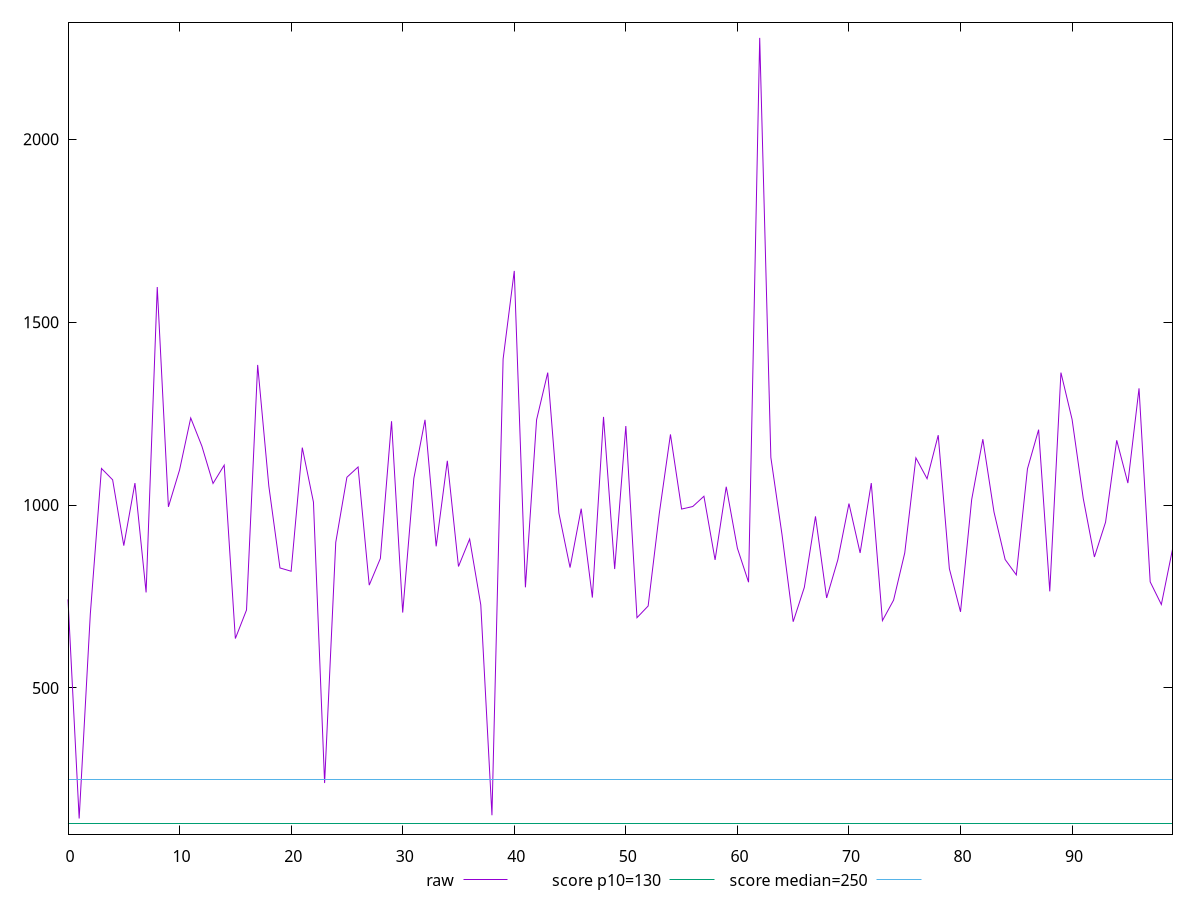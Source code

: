 reset

$raw <<EOF
0 742
1 143
2 702
3 1100
4 1069
5 889
6 1059.999999999999
7 761
8 1595.999999999999
9 995
10 1096
11 1238
12 1161
13 1059
14 1109.000000000001
15 635.0000000000009
16 713
17 1383
18 1052
19 828
20 819
21 1157
22 1008
23 239.9999999999999
24 898
25 1075.999999999999
26 1104
27 781
28 854
29 1229.000000000001
30 706
31 1073
32 1233
33 887
34 1121.000000000001
35 832.0000000000009
36 907
37 727
38 152
39 1399
40 1640.000000000001
41 775
42 1233
43 1361.9999999999982
44 978
45 829
46 990
47 747
48 1241
49 825
50 1216
51 692
52 724
53 977
54 1193.000000000001
55 989
56 996.0000000000009
57 1024
58 850
59 1050
60 882
61 789
62 2276.999999999999
63 1130
64 919
65 681
66 775
67 969
68 746
69 850
70 1004
71 869
72 1060
73 684
74 740
75 869
76 1129
77 1072.0000000000018
78 1191.000000000001
79 826
80 708
81 1015
82 1179.999999999999
83 980.9999999999991
84 851
85 809
86 1099
87 1206
88 764
89 1362
90 1234
91 1018
92 858
93 953
94 1177
95 1060
96 1319
97 790
98 728
99 879
EOF

set key outside below
set xrange [0:99]
set yrange [100.32000000000002:2319.679999999999]
set trange [100.32000000000002:2319.679999999999]
set terminal svg size 640, 500 enhanced background rgb 'white'
set output "report/report_00029_2021-02-24T13-36-40.390Z/max-potential-fid/samples/music/raw/values.svg"

plot $raw title "raw" with line, \
     130 title "score p10=130", \
     250 title "score median=250"

reset
